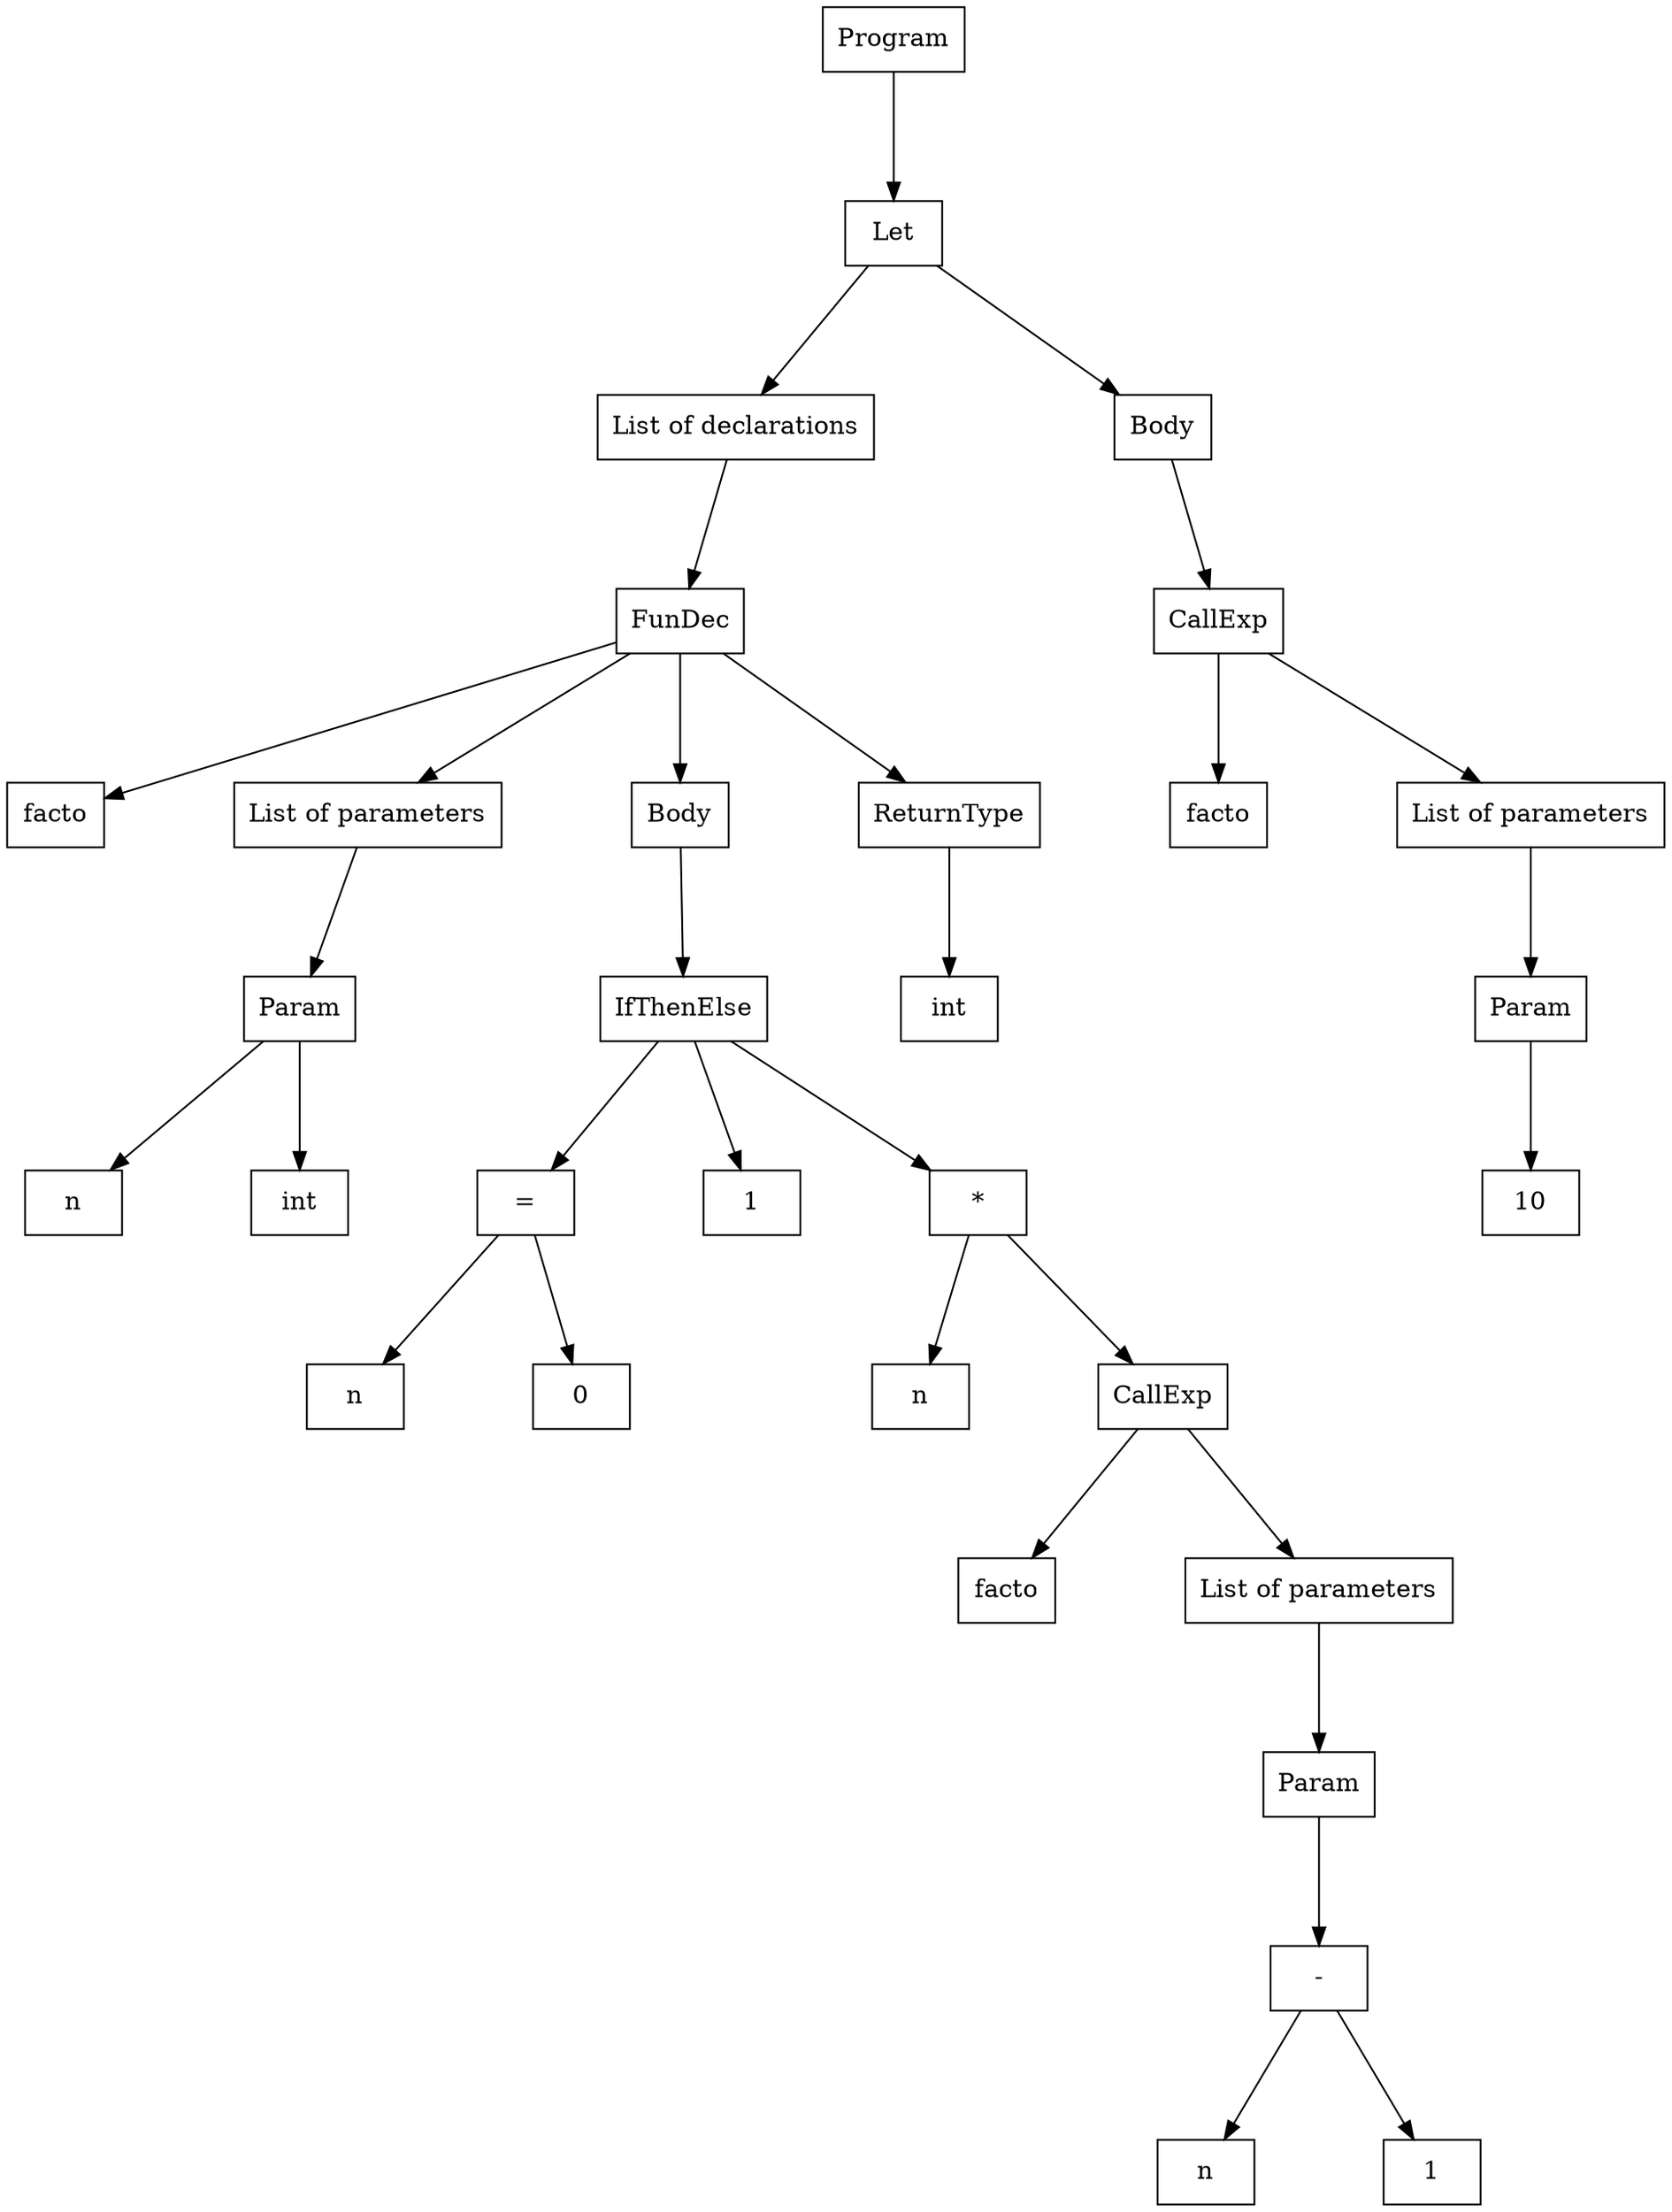 digraph "ast"{

	nodesep=1;
	ranksep=1;

	N1 [label="Let", shape="box"];
	N2 [label="List of declarations", shape="box"];
	N3 [label="FunDec", shape="box"];
	N4 [label="facto", shape="box"];
	N5 [label="List of parameters", shape="box"];
	N6 [label="n", shape="box"];
	N7 [label="int", shape="box"];
	N8 [label="Param", shape="box"];
	N9 [label="Body", shape="box"];
	N10 [label="IfThenElse", shape="box"];
	N11 [label="=", shape="box"];
	N12 [label="n", shape="box"];
	N13 [label="0", shape="box"];
	N14 [label="1", shape="box"];
	N15 [label="*", shape="box"];
	N16 [label="n", shape="box"];
	N17 [label="CallExp", shape="box"];
	N18 [label="facto", shape="box"];
	N19 [label="List of parameters", shape="box"];
	N20 [label="-", shape="box"];
	N21 [label="n", shape="box"];
	N22 [label="1", shape="box"];
	N23 [label="Param", shape="box"];
	N24 [label="ReturnType", shape="box"];
	N25 [label="int", shape="box"];
	N26 [label="Body", shape="box"];
	N27 [label="CallExp", shape="box"];
	N28 [label="facto", shape="box"];
	N29 [label="List of parameters", shape="box"];
	N30 [label="10", shape="box"];
	N31 [label="Param", shape="box"];
	N0 [label="Program", shape="box"];

	N1 -> N2; 
	N8 -> N6; 
	N8 -> N7; 
	N5 -> N8; 
	N11 -> N12; 
	N11 -> N13; 
	N17 -> N18; 
	N20 -> N21; 
	N20 -> N22; 
	N23 -> N20; 
	N19 -> N23; 
	N17 -> N19; 
	N15 -> N16; 
	N15 -> N17; 
	N10 -> N11; 
	N10 -> N14; 
	N10 -> N15; 
	N3 -> N4; 
	N3 -> N5; 
	N3 -> N9; 
	N9 -> N10; 
	N3 -> N24; 
	N24 -> N25; 
	N2 -> N3; 
	N1 -> N26; 
	N27 -> N28; 
	N31 -> N30; 
	N29 -> N31; 
	N27 -> N29; 
	N26 -> N27; 
	N0 -> N1; 
}